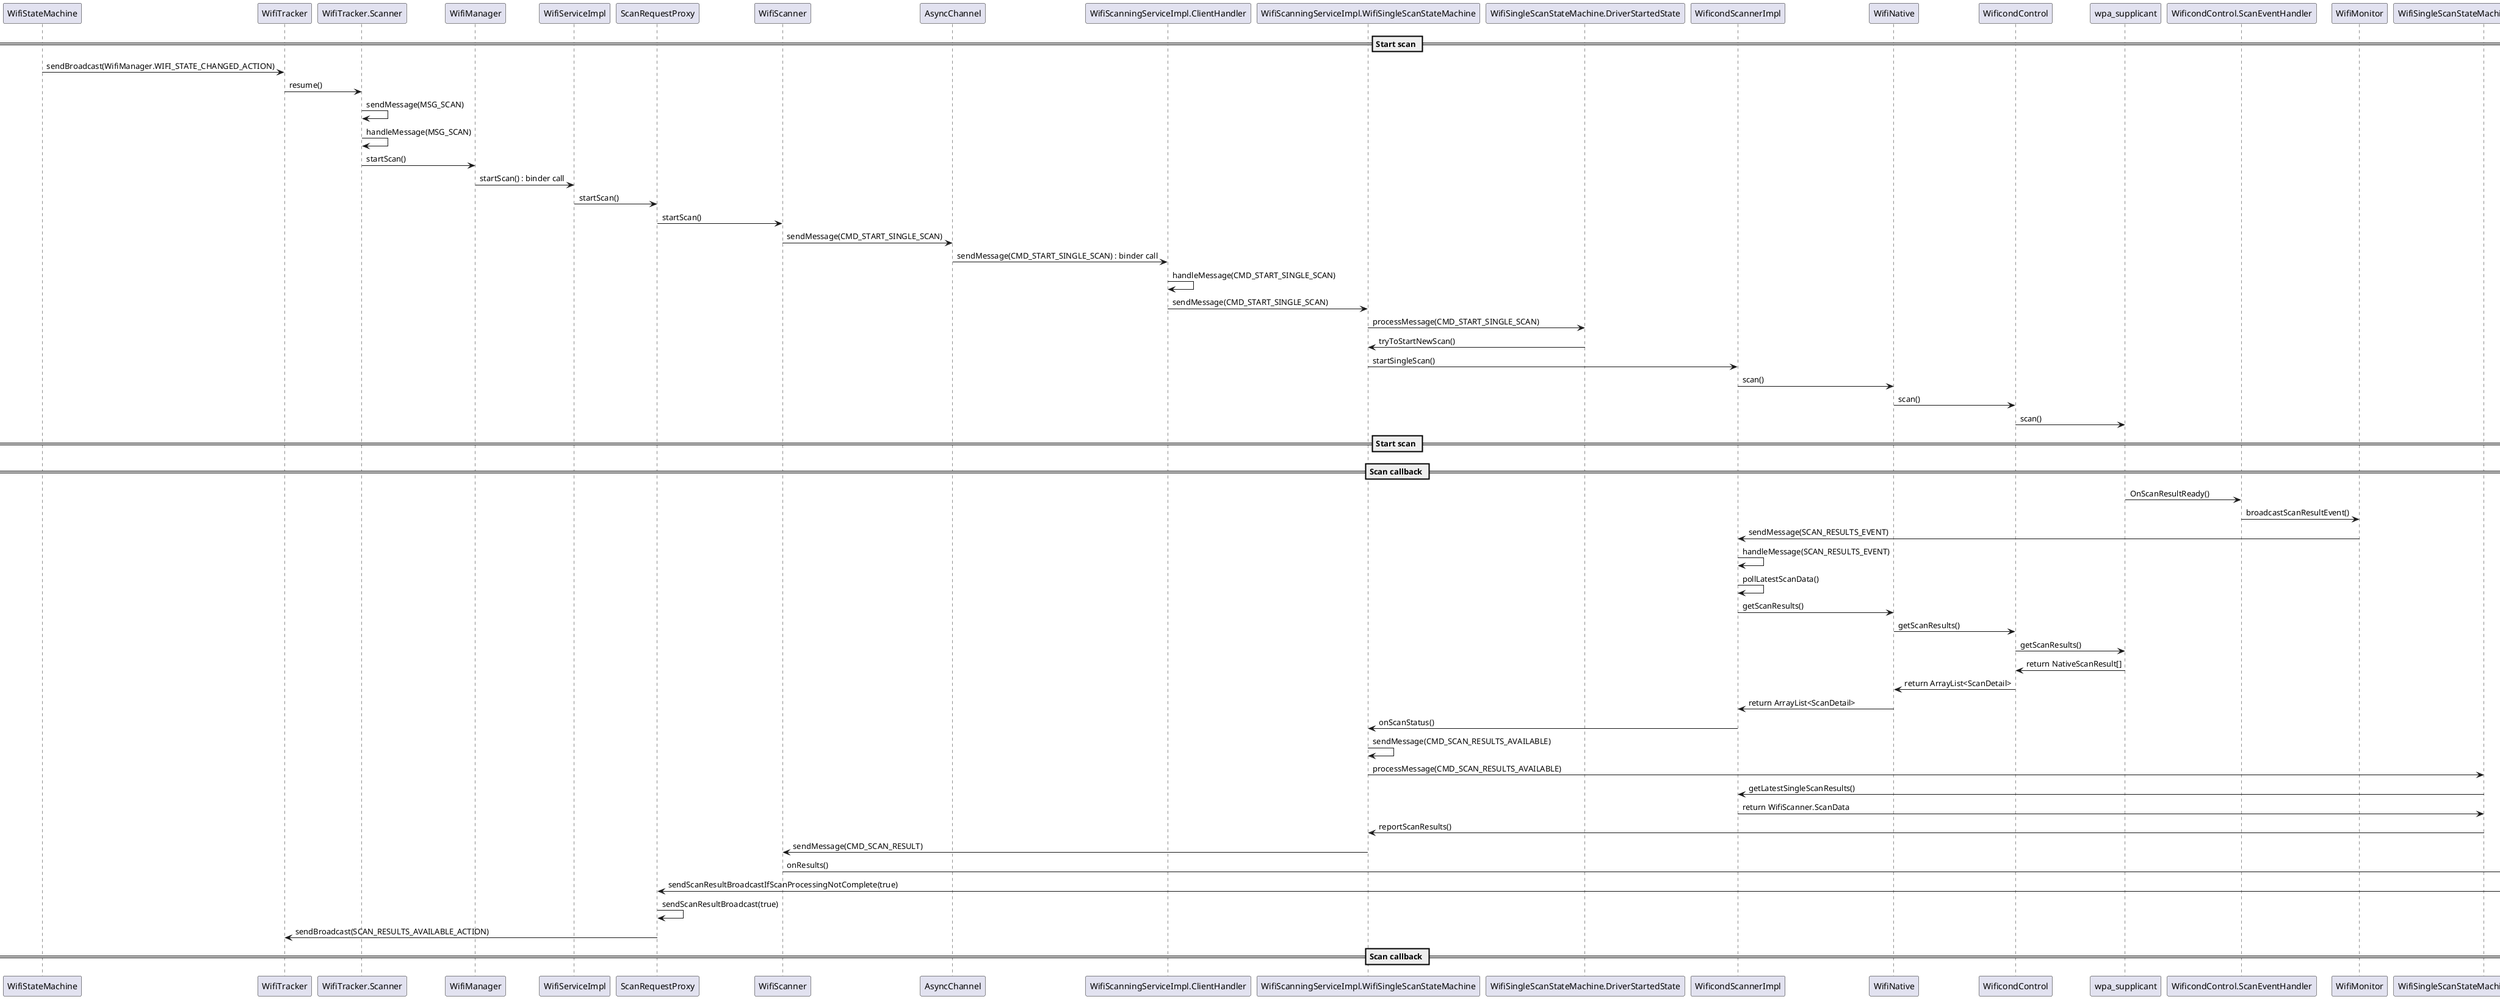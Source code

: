 @startuml
== Start scan ==
participant WifiStateMachine as c1
participant WifiTracker as c2
c1->c2 : sendBroadcast(WifiManager.WIFI_STATE_CHANGED_ACTION)
participant WifiTracker.Scanner as c3
c2->c3 : resume()
c3->c3 : sendMessage(MSG_SCAN)
c3->c3 : handleMessage(MSG_SCAN)
participant WifiManager as c4
c3->c4 : startScan()
participant WifiServiceImpl as c5
c4->c5 : startScan() : binder call
participant ScanRequestProxy as c6
c5->c6 : startScan()
participant WifiScanner as c7
c6->c7 : startScan()
participant AsyncChannel as c8
c7->c8 : sendMessage(CMD_START_SINGLE_SCAN)
participant WifiScanningServiceImpl.ClientHandler as c9
c8->c9 : sendMessage(CMD_START_SINGLE_SCAN) : binder call
c9->c9 : handleMessage(CMD_START_SINGLE_SCAN)
participant WifiScanningServiceImpl.WifiSingleScanStateMachine as c10
c9->c10 : sendMessage(CMD_START_SINGLE_SCAN)
participant WifiSingleScanStateMachine.DriverStartedState as c11
c10->c11 : processMessage(CMD_START_SINGLE_SCAN)
c11->c10 : tryToStartNewScan()
participant WificondScannerImpl as c12
c10->c12 : startSingleScan()
participant WifiNative as c13
c12->c13 : scan()
participant WificondControl as c14
c13->c14 : scan()
participant wpa_supplicant as c15
c14->c15 : scan()
== Start scan ==

== Scan callback ==
participant WificondControl.ScanEventHandler as c16
c15->c16 : OnScanResultReady()
participant WifiMonitor as c17
c16->c17 : broadcastScanResultEvent()
c17->c12 : sendMessage(SCAN_RESULTS_EVENT)
c12->c12 : handleMessage(SCAN_RESULTS_EVENT)
c12->c12 : pollLatestScanData()
c12->c13 : getScanResults()
c13->c14 : getScanResults()
c14->c15 : getScanResults()

c15->c14 : return NativeScanResult[]
c14->c13 : return ArrayList<ScanDetail>
c13->c12 : return ArrayList<ScanDetail>

c12->c10 : onScanStatus()
c10->c10 : sendMessage(CMD_SCAN_RESULTS_AVAILABLE)
participant WifiSingleScanStateMachine.ScanningState as c18
c10->c18 : processMessage(CMD_SCAN_RESULTS_AVAILABLE)
c18->c12 : getLatestSingleScanResults()
c12->c18 : return WifiScanner.ScanData
c18->c10 : reportScanResults()
c10->c7 : sendMessage(CMD_SCAN_RESULT)
participant ScanRequestProxy.ScanRequestProxyScanListener as c19
c7->c19 : onResults()
c19->c6 : sendScanResultBroadcastIfScanProcessingNotComplete(true)
c6->c6 : sendScanResultBroadcast(true)
c6->c2 : sendBroadcast(SCAN_RESULTS_AVAILABLE_ACTION)

== Scan callback ==

@enduml
